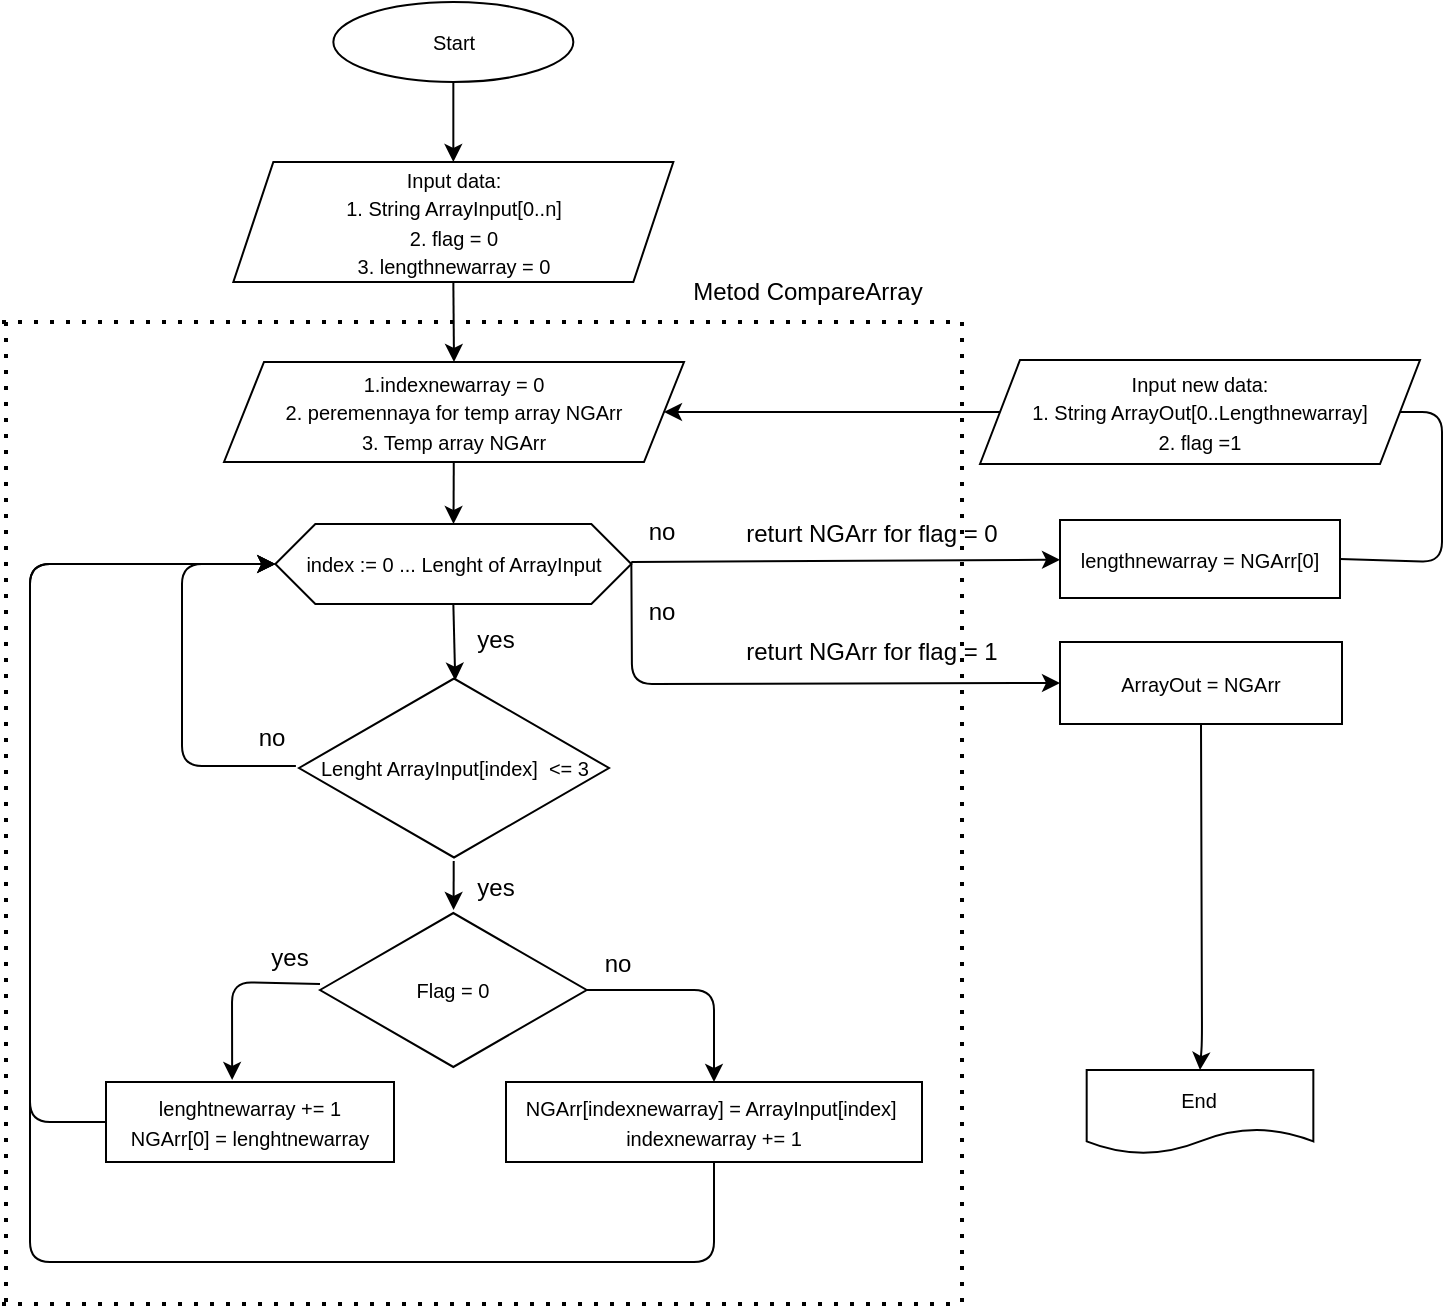 <mxfile>
    <diagram id="y6qpPgVnYHczFaYz9nbh" name="Страница 1">
        <mxGraphModel dx="1181" dy="478" grid="1" gridSize="10" guides="1" tooltips="1" connect="1" arrows="1" fold="1" page="1" pageScale="1" pageWidth="827" pageHeight="1169" math="0" shadow="0">
            <root>
                <mxCell id="0"/>
                <mxCell id="1" parent="0"/>
                <mxCell id="8" style="edgeStyle=none;html=1;exitX=0.5;exitY=1;exitDx=0;exitDy=0;entryX=0.5;entryY=0;entryDx=0;entryDy=0;" parent="1" source="2" target="6" edge="1">
                    <mxGeometry relative="1" as="geometry"/>
                </mxCell>
                <mxCell id="2" value="&lt;font style=&quot;font-size: 10px&quot;&gt;Start&lt;/font&gt;" style="ellipse;whiteSpace=wrap;html=1;" parent="1" vertex="1">
                    <mxGeometry x="205.67" y="40" width="120" height="40" as="geometry"/>
                </mxCell>
                <mxCell id="75" style="edgeStyle=none;html=1;exitX=0.5;exitY=1;exitDx=0;exitDy=0;entryX=0.5;entryY=0;entryDx=0;entryDy=0;" edge="1" parent="1" source="6" target="82">
                    <mxGeometry relative="1" as="geometry"/>
                </mxCell>
                <mxCell id="6" value="&lt;font style=&quot;font-size: 10px&quot;&gt;&lt;span&gt;Input data:&lt;/span&gt;&lt;br&gt;&lt;span&gt;1. String ArrayInput[0..n]&lt;br&gt;2. flag = 0&lt;br&gt;3. l&lt;/span&gt;engthnewarray = 0&lt;/font&gt;&lt;span&gt;&lt;br&gt;&lt;/span&gt;" style="shape=parallelogram;perimeter=parallelogramPerimeter;whiteSpace=wrap;html=1;fixedSize=1;" parent="1" vertex="1">
                    <mxGeometry x="155.67" y="120" width="220" height="60" as="geometry"/>
                </mxCell>
                <mxCell id="16" style="edgeStyle=none;html=1;exitX=0.5;exitY=1;exitDx=0;exitDy=0;entryX=0.504;entryY=0.03;entryDx=0;entryDy=0;entryPerimeter=0;" parent="1" source="14" target="15" edge="1">
                    <mxGeometry relative="1" as="geometry"/>
                </mxCell>
                <mxCell id="14" value="&lt;span&gt;&lt;font style=&quot;font-size: 10px&quot;&gt;index := 0 ... Lenght of ArrayInput&lt;/font&gt;&lt;/span&gt;" style="shape=hexagon;perimeter=hexagonPerimeter2;whiteSpace=wrap;html=1;fixedSize=1;" parent="1" vertex="1">
                    <mxGeometry x="176.67" y="301" width="178" height="40" as="geometry"/>
                </mxCell>
                <mxCell id="57" value="" style="edgeStyle=none;html=1;fontSize=10;" parent="1" source="15" target="56" edge="1">
                    <mxGeometry relative="1" as="geometry"/>
                </mxCell>
                <mxCell id="70" style="edgeStyle=none;html=1;entryX=0;entryY=0.5;entryDx=0;entryDy=0;exitX=-0.01;exitY=0.489;exitDx=0;exitDy=0;exitPerimeter=0;" parent="1" source="15" target="14" edge="1">
                    <mxGeometry relative="1" as="geometry">
                        <Array as="points">
                            <mxPoint x="130" y="422"/>
                            <mxPoint x="130" y="321"/>
                        </Array>
                    </mxGeometry>
                </mxCell>
                <mxCell id="15" value="&lt;font style=&quot;font-size: 10px&quot;&gt;Lenght ArrayInput[index]&amp;nbsp; &amp;lt;= 3&lt;/font&gt;" style="html=1;whiteSpace=wrap;aspect=fixed;shape=isoRectangle;" parent="1" vertex="1">
                    <mxGeometry x="188.5" y="376.5" width="155" height="93" as="geometry"/>
                </mxCell>
                <mxCell id="18" value="yes" style="text;html=1;strokeColor=none;fillColor=none;align=center;verticalAlign=middle;whiteSpace=wrap;rounded=0;" parent="1" vertex="1">
                    <mxGeometry x="272" y="344" width="30" height="30" as="geometry"/>
                </mxCell>
                <mxCell id="71" style="edgeStyle=none;html=1;entryX=0;entryY=0.5;entryDx=0;entryDy=0;" parent="1" source="19" target="14" edge="1">
                    <mxGeometry relative="1" as="geometry">
                        <Array as="points">
                            <mxPoint x="54" y="600"/>
                            <mxPoint x="54" y="321"/>
                        </Array>
                    </mxGeometry>
                </mxCell>
                <mxCell id="19" value="&lt;font style=&quot;font-size: 10px&quot;&gt;lenghtnewarray += 1&lt;br&gt;NGArr[0] = lenghtnewarray&lt;br&gt;&lt;/font&gt;" style="rounded=0;whiteSpace=wrap;html=1;" parent="1" vertex="1">
                    <mxGeometry x="92" y="580" width="144" height="40" as="geometry"/>
                </mxCell>
                <mxCell id="21" value="yes" style="text;html=1;strokeColor=none;fillColor=none;align=center;verticalAlign=middle;whiteSpace=wrap;rounded=0;" parent="1" vertex="1">
                    <mxGeometry x="272" y="468" width="30" height="30" as="geometry"/>
                </mxCell>
                <mxCell id="26" value="no" style="text;html=1;strokeColor=none;fillColor=none;align=center;verticalAlign=middle;whiteSpace=wrap;rounded=0;" parent="1" vertex="1">
                    <mxGeometry x="160" y="393" width="30" height="30" as="geometry"/>
                </mxCell>
                <mxCell id="84" value="" style="edgeStyle=none;html=1;fontSize=10;entryX=1;entryY=0.5;entryDx=0;entryDy=0;" edge="1" parent="1" source="37" target="82">
                    <mxGeometry relative="1" as="geometry"/>
                </mxCell>
                <mxCell id="37" value="&lt;font style=&quot;font-size: 10px&quot;&gt;&lt;span&gt;Input new data:&lt;/span&gt;&lt;br&gt;&lt;span&gt;1. String ArrayOut[0..Lengthnewarray]&lt;br&gt;2. flag =1&lt;/span&gt;&lt;/font&gt;&lt;span&gt;&lt;br&gt;&lt;/span&gt;" style="shape=parallelogram;perimeter=parallelogramPerimeter;whiteSpace=wrap;html=1;fixedSize=1;" parent="1" vertex="1">
                    <mxGeometry x="529" y="219" width="220" height="52" as="geometry"/>
                </mxCell>
                <mxCell id="86" style="edgeStyle=none;html=1;exitX=0;exitY=1;exitDx=0;exitDy=0;fontSize=10;" edge="1" parent="1" source="39" target="85">
                    <mxGeometry relative="1" as="geometry"/>
                </mxCell>
                <mxCell id="91" style="edgeStyle=none;html=1;exitX=0;exitY=1;exitDx=0;exitDy=0;entryX=0;entryY=0.5;entryDx=0;entryDy=0;fontSize=10;" edge="1" parent="1" source="39" target="89">
                    <mxGeometry relative="1" as="geometry">
                        <Array as="points">
                            <mxPoint x="355" y="381"/>
                        </Array>
                    </mxGeometry>
                </mxCell>
                <mxCell id="39" value="no" style="text;html=1;strokeColor=none;fillColor=none;align=center;verticalAlign=middle;whiteSpace=wrap;rounded=0;" parent="1" vertex="1">
                    <mxGeometry x="354.67" y="290" width="30" height="30" as="geometry"/>
                </mxCell>
                <mxCell id="54" value="End" style="shape=document;whiteSpace=wrap;html=1;boundedLbl=1;fontSize=10;" parent="1" vertex="1">
                    <mxGeometry x="582.34" y="574" width="113.33" height="42" as="geometry"/>
                </mxCell>
                <mxCell id="59" style="edgeStyle=none;html=1;entryX=0.5;entryY=0;entryDx=0;entryDy=0;fontSize=10;" parent="1" source="56" target="58" edge="1">
                    <mxGeometry relative="1" as="geometry">
                        <Array as="points">
                            <mxPoint x="396" y="534"/>
                        </Array>
                    </mxGeometry>
                </mxCell>
                <mxCell id="61" style="edgeStyle=none;html=1;entryX=0.438;entryY=-0.025;entryDx=0;entryDy=0;entryPerimeter=0;fontSize=10;exitX=0;exitY=0.463;exitDx=0;exitDy=0;exitPerimeter=0;" parent="1" source="56" target="19" edge="1">
                    <mxGeometry relative="1" as="geometry">
                        <Array as="points">
                            <mxPoint x="155" y="530"/>
                        </Array>
                    </mxGeometry>
                </mxCell>
                <mxCell id="56" value="&lt;font style=&quot;font-size: 10px&quot;&gt;Flag = 0&lt;/font&gt;" style="html=1;whiteSpace=wrap;aspect=fixed;shape=isoRectangle;" parent="1" vertex="1">
                    <mxGeometry x="199" y="494" width="133.34" height="80" as="geometry"/>
                </mxCell>
                <mxCell id="72" style="edgeStyle=none;html=1;entryX=0;entryY=0.5;entryDx=0;entryDy=0;exitX=0.5;exitY=1;exitDx=0;exitDy=0;" parent="1" source="58" target="14" edge="1">
                    <mxGeometry relative="1" as="geometry">
                        <mxPoint x="164" y="808" as="sourcePoint"/>
                        <Array as="points">
                            <mxPoint x="396" y="670"/>
                            <mxPoint x="54" y="670"/>
                            <mxPoint x="54" y="321"/>
                        </Array>
                    </mxGeometry>
                </mxCell>
                <mxCell id="58" value="&lt;font style=&quot;font-size: 10px&quot;&gt;NGArr[indexnewarray] = ArrayInput[index]&amp;nbsp;&lt;br&gt;indexnewarray += 1&lt;/font&gt;" style="rounded=0;whiteSpace=wrap;html=1;" parent="1" vertex="1">
                    <mxGeometry x="292" y="580" width="208" height="40" as="geometry"/>
                </mxCell>
                <mxCell id="60" value="no" style="text;html=1;strokeColor=none;fillColor=none;align=center;verticalAlign=middle;whiteSpace=wrap;rounded=0;" parent="1" vertex="1">
                    <mxGeometry x="333" y="506" width="30" height="30" as="geometry"/>
                </mxCell>
                <mxCell id="62" value="yes" style="text;html=1;strokeColor=none;fillColor=none;align=center;verticalAlign=middle;whiteSpace=wrap;rounded=0;" parent="1" vertex="1">
                    <mxGeometry x="169" y="503" width="30" height="30" as="geometry"/>
                </mxCell>
                <mxCell id="67" style="edgeStyle=none;html=1;entryX=0.5;entryY=0;entryDx=0;entryDy=0;fontSize=10;exitX=0.5;exitY=1;exitDx=0;exitDy=0;" parent="1" source="89" target="54" edge="1">
                    <mxGeometry relative="1" as="geometry">
                        <Array as="points">
                            <mxPoint x="640" y="560"/>
                        </Array>
                        <mxPoint x="667.245" y="400" as="sourcePoint"/>
                    </mxGeometry>
                </mxCell>
                <mxCell id="76" value="" style="endArrow=none;dashed=1;html=1;dashPattern=1 3;strokeWidth=2;" edge="1" parent="1">
                    <mxGeometry width="50" height="50" relative="1" as="geometry">
                        <mxPoint x="520" y="690" as="sourcePoint"/>
                        <mxPoint x="520" y="200" as="targetPoint"/>
                    </mxGeometry>
                </mxCell>
                <mxCell id="77" value="" style="endArrow=none;dashed=1;html=1;dashPattern=1 3;strokeWidth=2;" edge="1" parent="1">
                    <mxGeometry width="50" height="50" relative="1" as="geometry">
                        <mxPoint x="40" y="200" as="sourcePoint"/>
                        <mxPoint x="520" y="200" as="targetPoint"/>
                    </mxGeometry>
                </mxCell>
                <mxCell id="79" value="" style="endArrow=none;dashed=1;html=1;dashPattern=1 3;strokeWidth=2;" edge="1" parent="1">
                    <mxGeometry width="50" height="50" relative="1" as="geometry">
                        <mxPoint x="42" y="690" as="sourcePoint"/>
                        <mxPoint x="42" y="200" as="targetPoint"/>
                    </mxGeometry>
                </mxCell>
                <mxCell id="80" value="" style="endArrow=none;dashed=1;html=1;dashPattern=1 3;strokeWidth=2;" edge="1" parent="1">
                    <mxGeometry width="50" height="50" relative="1" as="geometry">
                        <mxPoint x="40" y="691" as="sourcePoint"/>
                        <mxPoint x="520" y="691" as="targetPoint"/>
                    </mxGeometry>
                </mxCell>
                <mxCell id="81" value="Metod&amp;nbsp;CompareArray" style="text;html=1;strokeColor=none;fillColor=none;align=center;verticalAlign=middle;whiteSpace=wrap;rounded=0;" vertex="1" parent="1">
                    <mxGeometry x="375.67" y="170" width="134.33" height="30" as="geometry"/>
                </mxCell>
                <mxCell id="83" value="" style="edgeStyle=none;html=1;fontSize=10;" edge="1" parent="1" source="82" target="14">
                    <mxGeometry relative="1" as="geometry"/>
                </mxCell>
                <mxCell id="82" value="&lt;font style=&quot;font-size: 10px&quot;&gt;1.indexnewarray = 0&lt;br&gt;2. peremennaya for temp array NGArr&lt;br&gt;3. Temp array NGArr&lt;br&gt;&lt;/font&gt;" style="shape=parallelogram;perimeter=parallelogramPerimeter;whiteSpace=wrap;html=1;fixedSize=1;" vertex="1" parent="1">
                    <mxGeometry x="151" y="220" width="230" height="50" as="geometry"/>
                </mxCell>
                <mxCell id="85" value="&lt;span&gt;l&lt;/span&gt;&lt;span&gt;engthnewarray = NGArr[0]&lt;/span&gt;" style="rounded=0;whiteSpace=wrap;html=1;fontSize=10;" vertex="1" parent="1">
                    <mxGeometry x="569" y="299" width="140" height="39" as="geometry"/>
                </mxCell>
                <mxCell id="87" value="&lt;font style=&quot;font-size: 12px&quot;&gt;returt NGArr for flag = 0&lt;/font&gt;" style="text;html=1;strokeColor=none;fillColor=none;align=center;verticalAlign=middle;whiteSpace=wrap;rounded=0;fontSize=10;" vertex="1" parent="1">
                    <mxGeometry x="400" y="291" width="150" height="30" as="geometry"/>
                </mxCell>
                <mxCell id="89" value="&lt;font style=&quot;font-size: 10px&quot;&gt;ArrayOut = NGArr&lt;/font&gt;" style="rounded=0;whiteSpace=wrap;html=1;fontSize=12;" vertex="1" parent="1">
                    <mxGeometry x="569" y="360" width="141" height="41" as="geometry"/>
                </mxCell>
                <mxCell id="90" value="" style="edgeStyle=none;html=1;exitX=1;exitY=0.5;exitDx=0;exitDy=0;entryX=1;entryY=0.5;entryDx=0;entryDy=0;fontSize=12;endArrow=none;" edge="1" parent="1" source="85" target="37">
                    <mxGeometry relative="1" as="geometry">
                        <mxPoint x="709" y="318.5" as="sourcePoint"/>
                        <mxPoint x="739" y="245" as="targetPoint"/>
                        <Array as="points">
                            <mxPoint x="760" y="320"/>
                            <mxPoint x="760" y="245"/>
                        </Array>
                    </mxGeometry>
                </mxCell>
                <mxCell id="92" value="&lt;font style=&quot;font-size: 12px&quot;&gt;returt NGArr for flag = 1&lt;/font&gt;" style="text;html=1;strokeColor=none;fillColor=none;align=center;verticalAlign=middle;whiteSpace=wrap;rounded=0;fontSize=10;" vertex="1" parent="1">
                    <mxGeometry x="400" y="350" width="150" height="30" as="geometry"/>
                </mxCell>
                <mxCell id="93" value="no" style="text;html=1;strokeColor=none;fillColor=none;align=center;verticalAlign=middle;whiteSpace=wrap;rounded=0;" vertex="1" parent="1">
                    <mxGeometry x="354.67" y="330" width="30" height="30" as="geometry"/>
                </mxCell>
            </root>
        </mxGraphModel>
    </diagram>
</mxfile>
